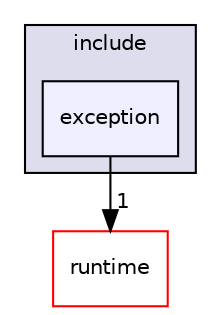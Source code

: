 digraph "exception" {
  compound=true
  node [ fontsize="10", fontname="Helvetica"];
  edge [ labelfontsize="10", labelfontname="Helvetica"];
  subgraph clusterdir_2fa8417925308be52a9c60106667e5c1 {
    graph [ bgcolor="#ddddee", pencolor="black", label="include" fontname="Helvetica", fontsize="10", URL="dir_2fa8417925308be52a9c60106667e5c1.html"]
  dir_999e20fcd6e8c7f712aada651c1a4f65 [shape=box, label="exception", style="filled", fillcolor="#eeeeff", pencolor="black", URL="dir_999e20fcd6e8c7f712aada651c1a4f65.html"];
  }
  dir_bacc0c93d90f14ec72dd74ece09979fb [shape=box label="runtime" fillcolor="white" style="filled" color="red" URL="dir_bacc0c93d90f14ec72dd74ece09979fb.html"];
  dir_999e20fcd6e8c7f712aada651c1a4f65->dir_bacc0c93d90f14ec72dd74ece09979fb [headlabel="1", labeldistance=1.5 headhref="dir_000024_000019.html"];
}

